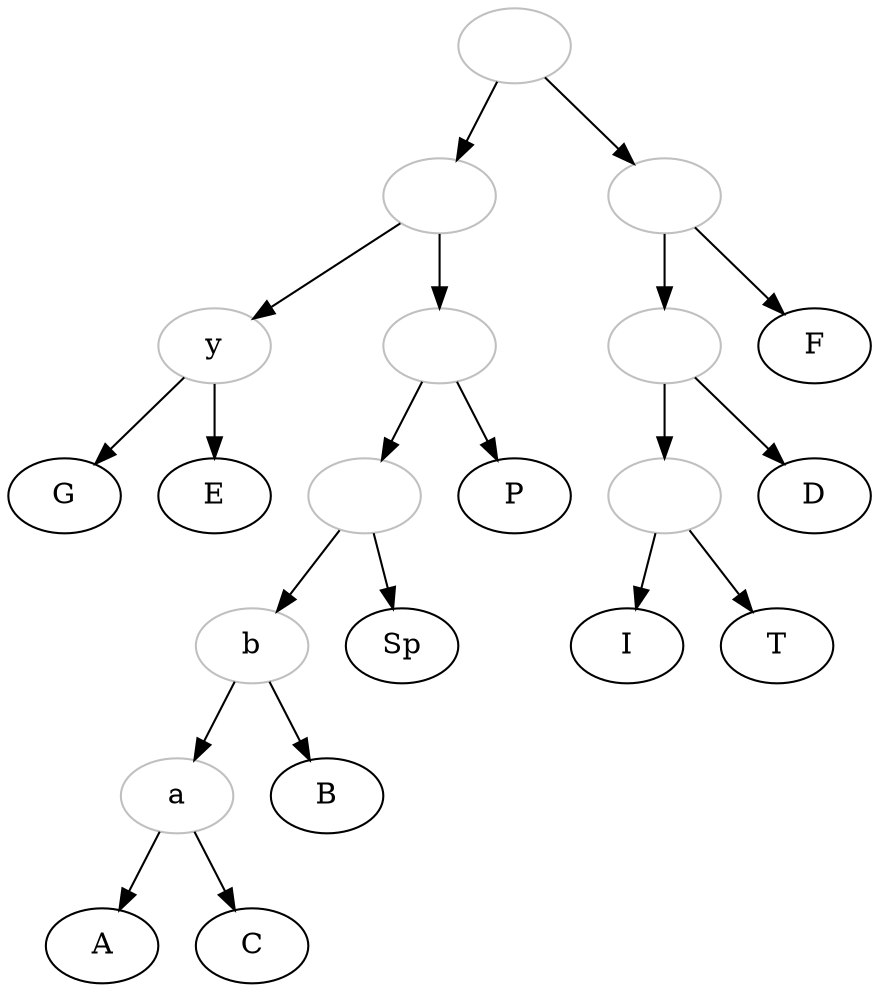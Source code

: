 digraph {

0[color="grey", label=""];
1[color="grey", label=""];
y[color="grey"];
2[color="grey", label=""];
3[color="grey", label=""];
b[color="grey"];
a[color="grey"];
4[color="grey", label=""];
5[color="grey", label=""];
6[color="grey", label=""];

0->1;
1->y;
y->G;
y->E;
1->2;
2->P;
2->3;
3->Sp;
3->b;
b->B;
b->a;
a->A;
a->C;
0->4;
4->F;
4->5;
5->D;
5->6;
6->I;
6->T;

}
